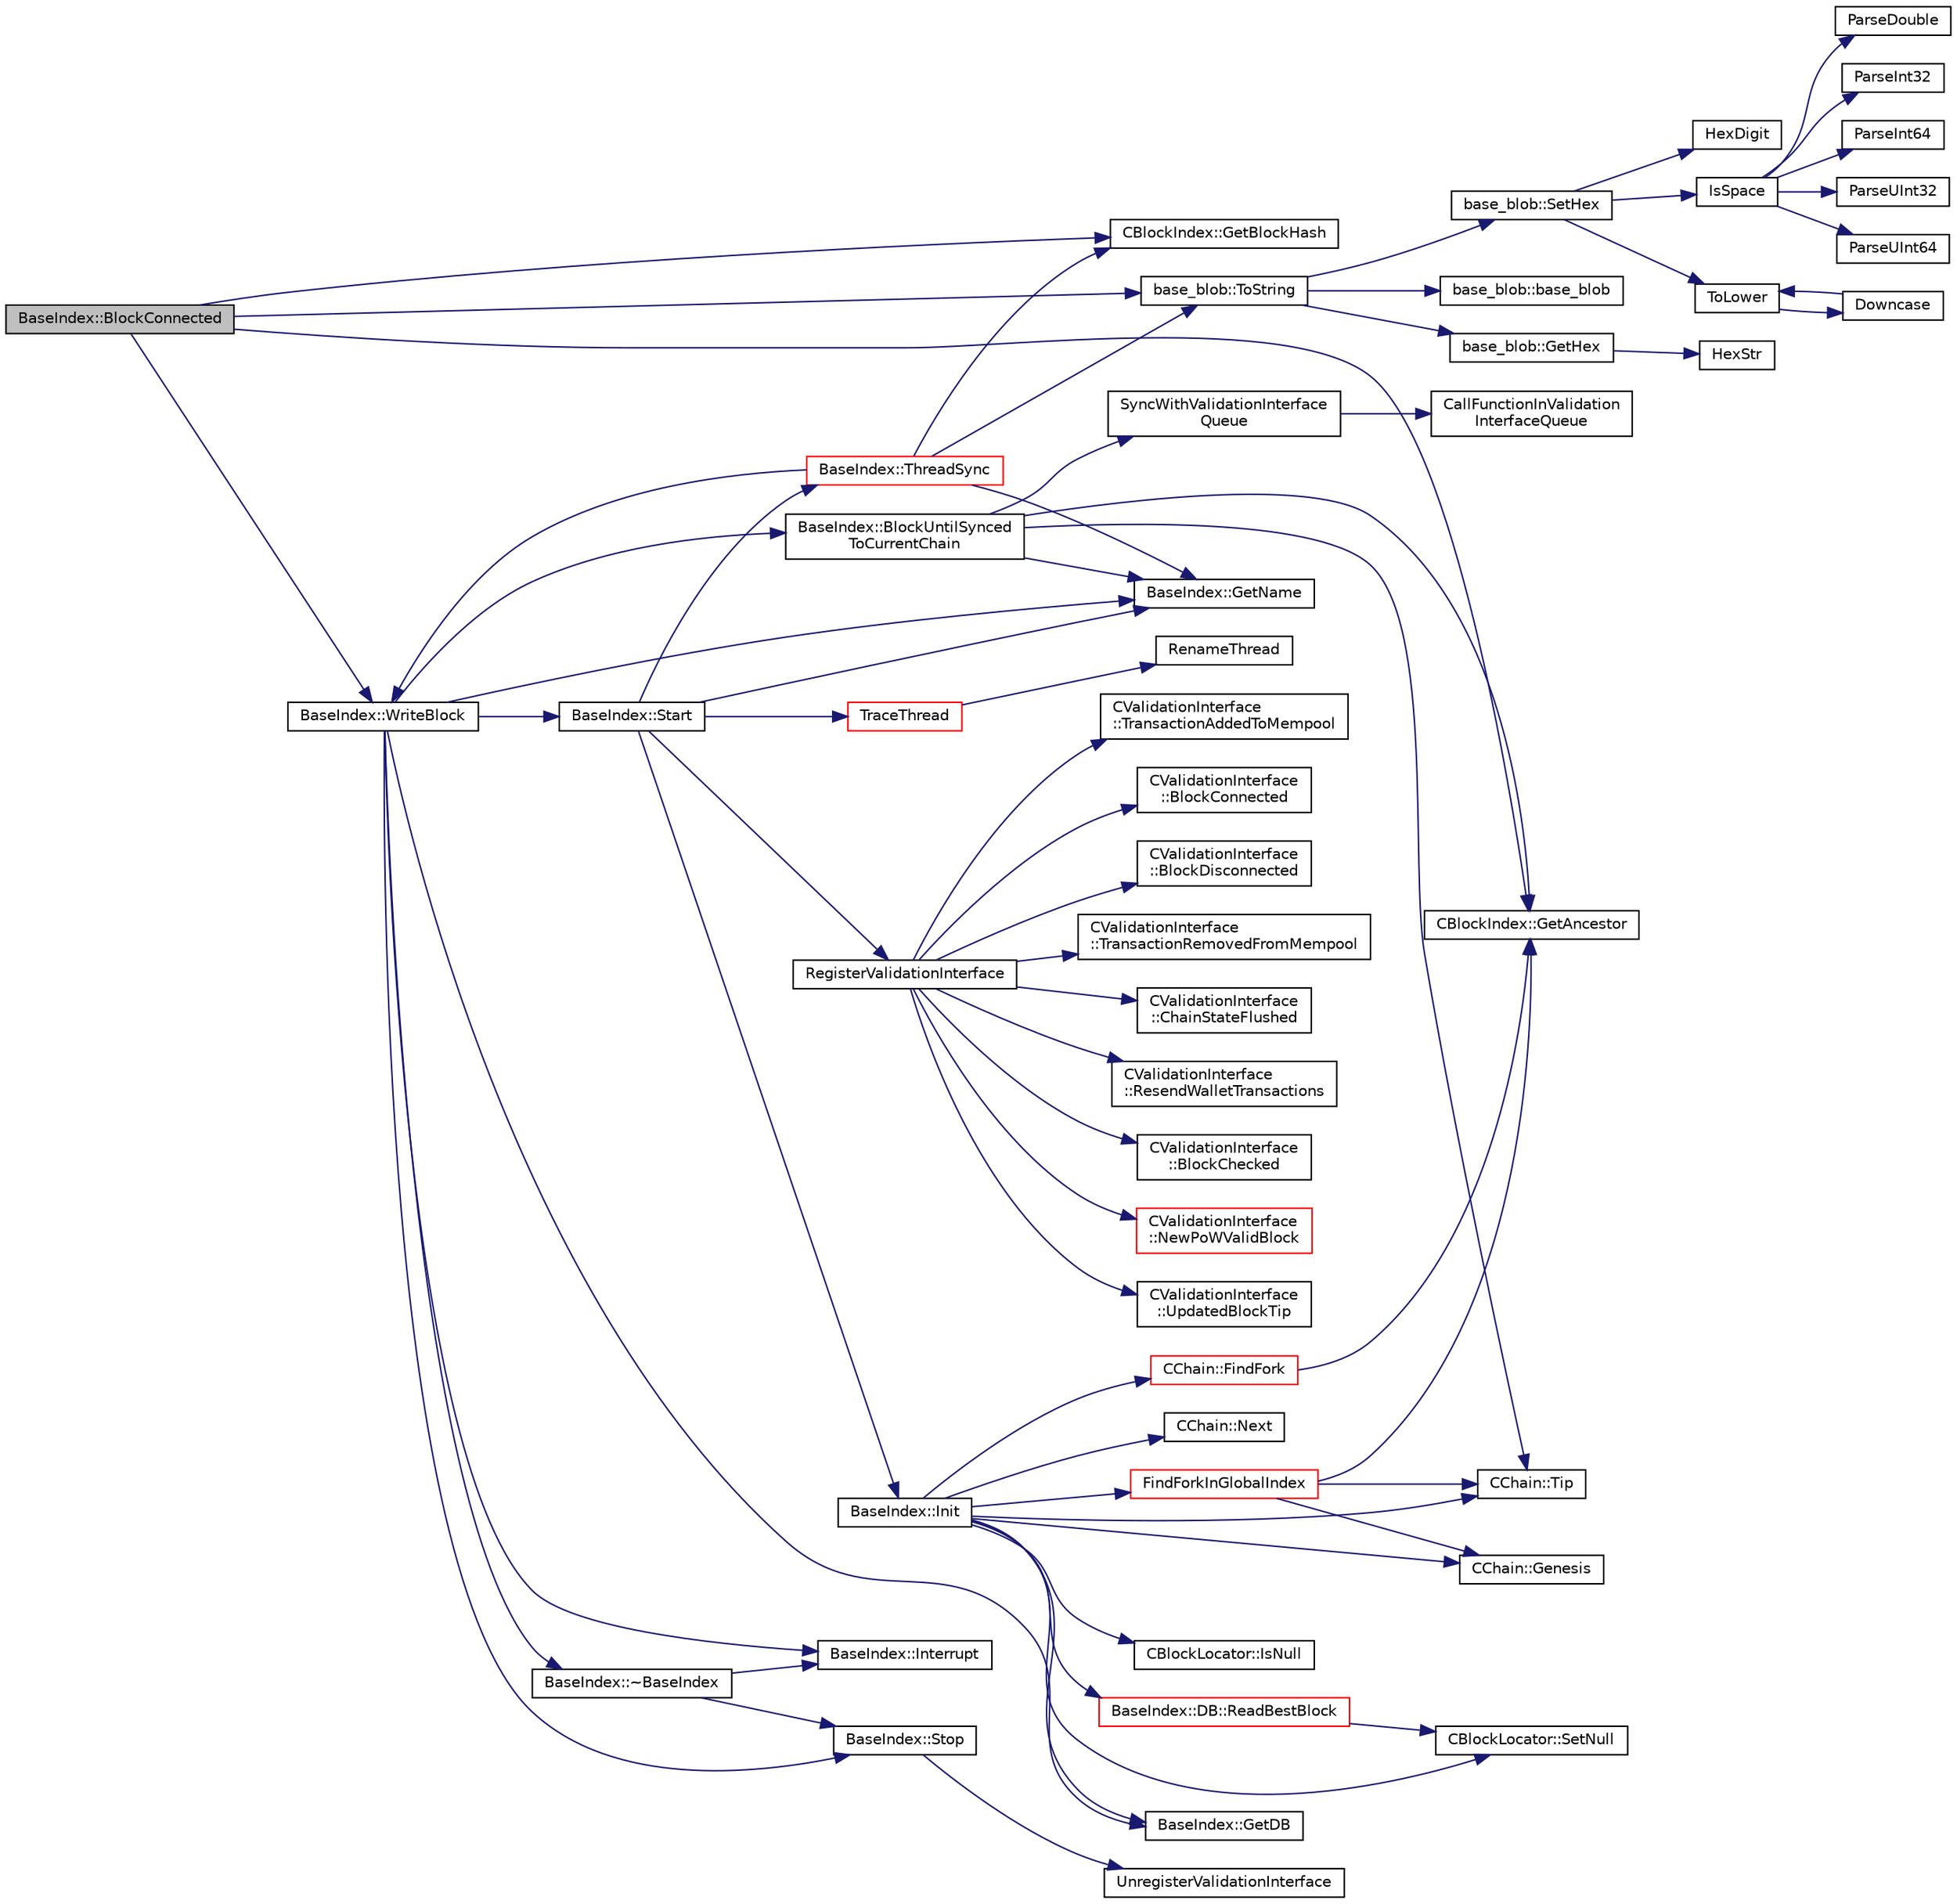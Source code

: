 digraph "BaseIndex::BlockConnected"
{
  edge [fontname="Helvetica",fontsize="10",labelfontname="Helvetica",labelfontsize="10"];
  node [fontname="Helvetica",fontsize="10",shape=record];
  rankdir="LR";
  Node1 [label="BaseIndex::BlockConnected",height=0.2,width=0.4,color="black", fillcolor="grey75", style="filled", fontcolor="black"];
  Node1 -> Node2 [color="midnightblue",fontsize="10",style="solid",fontname="Helvetica"];
  Node2 [label="CBlockIndex::GetAncestor",height=0.2,width=0.4,color="black", fillcolor="white", style="filled",URL="$class_c_block_index.html#ae1f702384690c6b8302e026a84172ef3",tooltip="Efficiently find an ancestor of this block. "];
  Node1 -> Node3 [color="midnightblue",fontsize="10",style="solid",fontname="Helvetica"];
  Node3 [label="CBlockIndex::GetBlockHash",height=0.2,width=0.4,color="black", fillcolor="white", style="filled",URL="$class_c_block_index.html#ab843ef9b8b0a0193ec3a5c24738e484f"];
  Node1 -> Node4 [color="midnightblue",fontsize="10",style="solid",fontname="Helvetica"];
  Node4 [label="base_blob::ToString",height=0.2,width=0.4,color="black", fillcolor="white", style="filled",URL="$classbase__blob.html#a1a26b5da921f48b09b228d1bfda05088"];
  Node4 -> Node5 [color="midnightblue",fontsize="10",style="solid",fontname="Helvetica"];
  Node5 [label="base_blob::base_blob",height=0.2,width=0.4,color="black", fillcolor="white", style="filled",URL="$classbase__blob.html#ada7be83089951dc9438f384c0587cf29"];
  Node4 -> Node6 [color="midnightblue",fontsize="10",style="solid",fontname="Helvetica"];
  Node6 [label="base_blob::GetHex",height=0.2,width=0.4,color="black", fillcolor="white", style="filled",URL="$classbase__blob.html#a9541747b1f91f9469ac0aff90665bd32"];
  Node6 -> Node7 [color="midnightblue",fontsize="10",style="solid",fontname="Helvetica"];
  Node7 [label="HexStr",height=0.2,width=0.4,color="black", fillcolor="white", style="filled",URL="$strencodings_8h.html#af003e10d5d34c3271ca57ec79059a5ae"];
  Node4 -> Node8 [color="midnightblue",fontsize="10",style="solid",fontname="Helvetica"];
  Node8 [label="base_blob::SetHex",height=0.2,width=0.4,color="black", fillcolor="white", style="filled",URL="$classbase__blob.html#a5ec1f681a2830f4e180fe664c0eb4dd0"];
  Node8 -> Node9 [color="midnightblue",fontsize="10",style="solid",fontname="Helvetica"];
  Node9 [label="IsSpace",height=0.2,width=0.4,color="black", fillcolor="white", style="filled",URL="$strencodings_8h.html#aa30de1eac29287732050df7168cde03a",tooltip="Tests if the given character is a whitespace character. "];
  Node9 -> Node10 [color="midnightblue",fontsize="10",style="solid",fontname="Helvetica"];
  Node10 [label="ParseInt32",height=0.2,width=0.4,color="black", fillcolor="white", style="filled",URL="$strencodings_8h.html#a28581aab6ddb04da2c69bd0f0ffee6ae",tooltip="Convert string to signed 32-bit integer with strict parse error feedback. "];
  Node9 -> Node11 [color="midnightblue",fontsize="10",style="solid",fontname="Helvetica"];
  Node11 [label="ParseInt64",height=0.2,width=0.4,color="black", fillcolor="white", style="filled",URL="$strencodings_8h.html#a7598ac1ae52f69abe5f103fc6e4c9bd9",tooltip="Convert string to signed 64-bit integer with strict parse error feedback. "];
  Node9 -> Node12 [color="midnightblue",fontsize="10",style="solid",fontname="Helvetica"];
  Node12 [label="ParseUInt32",height=0.2,width=0.4,color="black", fillcolor="white", style="filled",URL="$strencodings_8h.html#ad4cd67d1bc9cc91801e9c22a0bd94ca7",tooltip="Convert decimal string to unsigned 32-bit integer with strict parse error feedback. "];
  Node9 -> Node13 [color="midnightblue",fontsize="10",style="solid",fontname="Helvetica"];
  Node13 [label="ParseUInt64",height=0.2,width=0.4,color="black", fillcolor="white", style="filled",URL="$strencodings_8h.html#ab721ae646504bb11a2ac467cc9013659",tooltip="Convert decimal string to unsigned 64-bit integer with strict parse error feedback. "];
  Node9 -> Node14 [color="midnightblue",fontsize="10",style="solid",fontname="Helvetica"];
  Node14 [label="ParseDouble",height=0.2,width=0.4,color="black", fillcolor="white", style="filled",URL="$strencodings_8h.html#ab126210409626dcb61aeb0e4300a8a46",tooltip="Convert string to double with strict parse error feedback. "];
  Node8 -> Node15 [color="midnightblue",fontsize="10",style="solid",fontname="Helvetica"];
  Node15 [label="ToLower",height=0.2,width=0.4,color="black", fillcolor="white", style="filled",URL="$strencodings_8h.html#a3556fcd948bc859caaa04f7355a71b16",tooltip="Converts the given character to its lowercase equivalent. "];
  Node15 -> Node16 [color="midnightblue",fontsize="10",style="solid",fontname="Helvetica"];
  Node16 [label="Downcase",height=0.2,width=0.4,color="black", fillcolor="white", style="filled",URL="$strencodings_8h.html#a0112c4a0e8c623b7fc4a52730c57e2d0",tooltip="Converts the given string to its lowercase equivalent. "];
  Node16 -> Node15 [color="midnightblue",fontsize="10",style="solid",fontname="Helvetica"];
  Node8 -> Node17 [color="midnightblue",fontsize="10",style="solid",fontname="Helvetica"];
  Node17 [label="HexDigit",height=0.2,width=0.4,color="black", fillcolor="white", style="filled",URL="$strencodings_8cpp.html#aa59e8a8c5a39cb5041f93bb95dd02119"];
  Node1 -> Node18 [color="midnightblue",fontsize="10",style="solid",fontname="Helvetica"];
  Node18 [label="BaseIndex::WriteBlock",height=0.2,width=0.4,color="black", fillcolor="white", style="filled",URL="$class_base_index.html#a8960ca12b00a8a6c38428a07849ef88a",tooltip="Write update index entries for a newly connected block. "];
  Node18 -> Node19 [color="midnightblue",fontsize="10",style="solid",fontname="Helvetica"];
  Node19 [label="BaseIndex::GetDB",height=0.2,width=0.4,color="black", fillcolor="white", style="filled",URL="$class_base_index.html#ab0f67531ab8c5fbcc292f8a19bc9e971"];
  Node18 -> Node20 [color="midnightblue",fontsize="10",style="solid",fontname="Helvetica"];
  Node20 [label="BaseIndex::GetName",height=0.2,width=0.4,color="black", fillcolor="white", style="filled",URL="$class_base_index.html#af2ff5765e378de359b41dfdf7ca17fba",tooltip="Get the name of the index for display in logs. "];
  Node18 -> Node21 [color="midnightblue",fontsize="10",style="solid",fontname="Helvetica"];
  Node21 [label="BaseIndex::~BaseIndex",height=0.2,width=0.4,color="black", fillcolor="white", style="filled",URL="$class_base_index.html#a2c103bcce27f46a14cc210c53d10b595",tooltip="Destructor interrupts sync thread if running and blocks until it exits. "];
  Node21 -> Node22 [color="midnightblue",fontsize="10",style="solid",fontname="Helvetica"];
  Node22 [label="BaseIndex::Interrupt",height=0.2,width=0.4,color="black", fillcolor="white", style="filled",URL="$class_base_index.html#a45a33fee646b99f42391a244b8cae3e4"];
  Node21 -> Node23 [color="midnightblue",fontsize="10",style="solid",fontname="Helvetica"];
  Node23 [label="BaseIndex::Stop",height=0.2,width=0.4,color="black", fillcolor="white", style="filled",URL="$class_base_index.html#a0a8a238dd17aadc16839592098e9c42c",tooltip="Stops the instance from staying in sync with blockchain updates. "];
  Node23 -> Node24 [color="midnightblue",fontsize="10",style="solid",fontname="Helvetica"];
  Node24 [label="UnregisterValidationInterface",height=0.2,width=0.4,color="black", fillcolor="white", style="filled",URL="$validationinterface_8cpp.html#a5e1776de1f87b4d045e9e2a198236b63",tooltip="Unregister a wallet from core. "];
  Node18 -> Node25 [color="midnightblue",fontsize="10",style="solid",fontname="Helvetica"];
  Node25 [label="BaseIndex::BlockUntilSynced\lToCurrentChain",height=0.2,width=0.4,color="black", fillcolor="white", style="filled",URL="$class_base_index.html#a4043488455bdad2e2822fe4ee9449feb",tooltip="Blocks the current thread until the index is caught up to the current state of the block chain..."];
  Node25 -> Node26 [color="midnightblue",fontsize="10",style="solid",fontname="Helvetica"];
  Node26 [label="CChain::Tip",height=0.2,width=0.4,color="black", fillcolor="white", style="filled",URL="$class_c_chain.html#a7482d06d8e8143f46326cf9c12c06daf",tooltip="Returns the index entry for the tip of this chain, or nullptr if none. "];
  Node25 -> Node2 [color="midnightblue",fontsize="10",style="solid",fontname="Helvetica"];
  Node25 -> Node20 [color="midnightblue",fontsize="10",style="solid",fontname="Helvetica"];
  Node25 -> Node27 [color="midnightblue",fontsize="10",style="solid",fontname="Helvetica"];
  Node27 [label="SyncWithValidationInterface\lQueue",height=0.2,width=0.4,color="black", fillcolor="white", style="filled",URL="$validationinterface_8cpp.html#aef788fda8c339bb297d6f97f431dfa88",tooltip="This is a synonym for the following, which asserts certain locks are not held: std::promise<void> pro..."];
  Node27 -> Node28 [color="midnightblue",fontsize="10",style="solid",fontname="Helvetica"];
  Node28 [label="CallFunctionInValidation\lInterfaceQueue",height=0.2,width=0.4,color="black", fillcolor="white", style="filled",URL="$validationinterface_8cpp.html#a581c542f0900a185a20a25d7df4b9c78",tooltip="Pushes a function to callback onto the notification queue, guaranteeing any callbacks generated prior..."];
  Node18 -> Node22 [color="midnightblue",fontsize="10",style="solid",fontname="Helvetica"];
  Node18 -> Node29 [color="midnightblue",fontsize="10",style="solid",fontname="Helvetica"];
  Node29 [label="BaseIndex::Start",height=0.2,width=0.4,color="black", fillcolor="white", style="filled",URL="$class_base_index.html#a2babb71bb9b93aadba06dae6e62d721b",tooltip="Start initializes the sync state and registers the instance as a ValidationInterface so that it stays..."];
  Node29 -> Node30 [color="midnightblue",fontsize="10",style="solid",fontname="Helvetica"];
  Node30 [label="RegisterValidationInterface",height=0.2,width=0.4,color="black", fillcolor="white", style="filled",URL="$validationinterface_8cpp.html#ade8ef59282b5f7521ecfd870a8e3b137",tooltip="Register a wallet to receive updates from core. "];
  Node30 -> Node31 [color="midnightblue",fontsize="10",style="solid",fontname="Helvetica"];
  Node31 [label="CValidationInterface\l::UpdatedBlockTip",height=0.2,width=0.4,color="black", fillcolor="white", style="filled",URL="$class_c_validation_interface.html#a794911828f9350d82bc1941ba82e7463",tooltip="Notifies listeners when the block chain tip advances. "];
  Node30 -> Node32 [color="midnightblue",fontsize="10",style="solid",fontname="Helvetica"];
  Node32 [label="CValidationInterface\l::TransactionAddedToMempool",height=0.2,width=0.4,color="black", fillcolor="white", style="filled",URL="$class_c_validation_interface.html#a686fb053045c28ffe2d69a2ee85eea29",tooltip="Notifies listeners of a transaction having been added to mempool. "];
  Node30 -> Node33 [color="midnightblue",fontsize="10",style="solid",fontname="Helvetica"];
  Node33 [label="CValidationInterface\l::BlockConnected",height=0.2,width=0.4,color="black", fillcolor="white", style="filled",URL="$class_c_validation_interface.html#a5c8ac00b2b08a57c28e8bbc991f34ed4",tooltip="Notifies listeners of a block being connected. "];
  Node30 -> Node34 [color="midnightblue",fontsize="10",style="solid",fontname="Helvetica"];
  Node34 [label="CValidationInterface\l::BlockDisconnected",height=0.2,width=0.4,color="black", fillcolor="white", style="filled",URL="$class_c_validation_interface.html#a914de3420613e1a2281180f856dca88e",tooltip="Notifies listeners of a block being disconnected. "];
  Node30 -> Node35 [color="midnightblue",fontsize="10",style="solid",fontname="Helvetica"];
  Node35 [label="CValidationInterface\l::TransactionRemovedFromMempool",height=0.2,width=0.4,color="black", fillcolor="white", style="filled",URL="$class_c_validation_interface.html#a6de358ebc946cbd33ce73eef61993fe5",tooltip="Notifies listeners of a transaction leaving mempool. "];
  Node30 -> Node36 [color="midnightblue",fontsize="10",style="solid",fontname="Helvetica"];
  Node36 [label="CValidationInterface\l::ChainStateFlushed",height=0.2,width=0.4,color="black", fillcolor="white", style="filled",URL="$class_c_validation_interface.html#a406070080c92a1aa3f6ed8f9b4295df7",tooltip="Notifies listeners of the new active block chain on-disk. "];
  Node30 -> Node37 [color="midnightblue",fontsize="10",style="solid",fontname="Helvetica"];
  Node37 [label="CValidationInterface\l::ResendWalletTransactions",height=0.2,width=0.4,color="black", fillcolor="white", style="filled",URL="$class_c_validation_interface.html#a3473492a52200fb5678c0db596a5093a",tooltip="Tells listeners to broadcast their data. "];
  Node30 -> Node38 [color="midnightblue",fontsize="10",style="solid",fontname="Helvetica"];
  Node38 [label="CValidationInterface\l::BlockChecked",height=0.2,width=0.4,color="black", fillcolor="white", style="filled",URL="$class_c_validation_interface.html#aeb34ef6814685cabc29062ed7be25441",tooltip="Notifies listeners of a block validation result. "];
  Node30 -> Node39 [color="midnightblue",fontsize="10",style="solid",fontname="Helvetica"];
  Node39 [label="CValidationInterface\l::NewPoWValidBlock",height=0.2,width=0.4,color="red", fillcolor="white", style="filled",URL="$class_c_validation_interface.html#a07bcbde7de90f5cfbc76f185465d4281",tooltip="Notifies listeners that a block which builds directly on our current tip has been received and connec..."];
  Node29 -> Node40 [color="midnightblue",fontsize="10",style="solid",fontname="Helvetica"];
  Node40 [label="BaseIndex::Init",height=0.2,width=0.4,color="black", fillcolor="white", style="filled",URL="$class_base_index.html#a10dbed01cf8ad8126b6195844a62d281",tooltip="Initialize internal state from the database and block index. "];
  Node40 -> Node19 [color="midnightblue",fontsize="10",style="solid",fontname="Helvetica"];
  Node40 -> Node41 [color="midnightblue",fontsize="10",style="solid",fontname="Helvetica"];
  Node41 [label="BaseIndex::DB::ReadBestBlock",height=0.2,width=0.4,color="red", fillcolor="white", style="filled",URL="$class_base_index_1_1_d_b.html#ad7a39256bcec05d4af7a1255fb898cfd",tooltip="Read block locator of the chain that the txindex is in sync with. "];
  Node41 -> Node42 [color="midnightblue",fontsize="10",style="solid",fontname="Helvetica"];
  Node42 [label="CBlockLocator::SetNull",height=0.2,width=0.4,color="black", fillcolor="white", style="filled",URL="$struct_c_block_locator.html#ae103102302c0c4e5ecec109b7dee1512"];
  Node40 -> Node42 [color="midnightblue",fontsize="10",style="solid",fontname="Helvetica"];
  Node40 -> Node43 [color="midnightblue",fontsize="10",style="solid",fontname="Helvetica"];
  Node43 [label="CBlockLocator::IsNull",height=0.2,width=0.4,color="black", fillcolor="white", style="filled",URL="$struct_c_block_locator.html#a68c02e5ea046bda1e14739c42a8aee63"];
  Node40 -> Node44 [color="midnightblue",fontsize="10",style="solid",fontname="Helvetica"];
  Node44 [label="FindForkInGlobalIndex",height=0.2,width=0.4,color="red", fillcolor="white", style="filled",URL="$validation_8cpp.html#af43d57aa8b46a53839777e8b670c9d66",tooltip="Find the last common block between the parameter chain and a locator. "];
  Node44 -> Node2 [color="midnightblue",fontsize="10",style="solid",fontname="Helvetica"];
  Node44 -> Node26 [color="midnightblue",fontsize="10",style="solid",fontname="Helvetica"];
  Node44 -> Node45 [color="midnightblue",fontsize="10",style="solid",fontname="Helvetica"];
  Node45 [label="CChain::Genesis",height=0.2,width=0.4,color="black", fillcolor="white", style="filled",URL="$class_c_chain.html#a1eee0372da596a8fc68369e480adc2f1",tooltip="Returns the index entry for the genesis block of this chain, or nullptr if none. "];
  Node40 -> Node26 [color="midnightblue",fontsize="10",style="solid",fontname="Helvetica"];
  Node40 -> Node45 [color="midnightblue",fontsize="10",style="solid",fontname="Helvetica"];
  Node40 -> Node46 [color="midnightblue",fontsize="10",style="solid",fontname="Helvetica"];
  Node46 [label="CChain::Next",height=0.2,width=0.4,color="black", fillcolor="white", style="filled",URL="$class_c_chain.html#acd3c27582e3d60b93363fda5d9f3775a",tooltip="Find the successor of a block in this chain, or nullptr if the given index is not found or is the tip..."];
  Node40 -> Node47 [color="midnightblue",fontsize="10",style="solid",fontname="Helvetica"];
  Node47 [label="CChain::FindFork",height=0.2,width=0.4,color="red", fillcolor="white", style="filled",URL="$class_c_chain.html#af78b090452717b2c45ba1a58bbde3e78",tooltip="Find the last common block between this chain and a block index entry. "];
  Node47 -> Node2 [color="midnightblue",fontsize="10",style="solid",fontname="Helvetica"];
  Node29 -> Node20 [color="midnightblue",fontsize="10",style="solid",fontname="Helvetica"];
  Node29 -> Node48 [color="midnightblue",fontsize="10",style="solid",fontname="Helvetica"];
  Node48 [label="TraceThread",height=0.2,width=0.4,color="red", fillcolor="white", style="filled",URL="$system_8h.html#ac481a378af0229bf71e3d9fee7b938ad"];
  Node48 -> Node49 [color="midnightblue",fontsize="10",style="solid",fontname="Helvetica"];
  Node49 [label="RenameThread",height=0.2,width=0.4,color="black", fillcolor="white", style="filled",URL="$system_8h.html#a85fc1244e0bd3c91ee7a1c05ed10ebbb"];
  Node29 -> Node50 [color="midnightblue",fontsize="10",style="solid",fontname="Helvetica"];
  Node50 [label="BaseIndex::ThreadSync",height=0.2,width=0.4,color="red", fillcolor="white", style="filled",URL="$class_base_index.html#a96a7407421fbf877509248bbe64f8d87",tooltip="Sync the index with the block index starting from the current best block. "];
  Node50 -> Node20 [color="midnightblue",fontsize="10",style="solid",fontname="Helvetica"];
  Node50 -> Node3 [color="midnightblue",fontsize="10",style="solid",fontname="Helvetica"];
  Node50 -> Node4 [color="midnightblue",fontsize="10",style="solid",fontname="Helvetica"];
  Node50 -> Node18 [color="midnightblue",fontsize="10",style="solid",fontname="Helvetica"];
  Node18 -> Node23 [color="midnightblue",fontsize="10",style="solid",fontname="Helvetica"];
}

